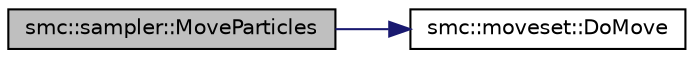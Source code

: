 digraph "smc::sampler::MoveParticles"
{
 // LATEX_PDF_SIZE
  edge [fontname="Helvetica",fontsize="10",labelfontname="Helvetica",labelfontsize="10"];
  node [fontname="Helvetica",fontsize="10",shape=record];
  rankdir="LR";
  Node1 [label="smc::sampler::MoveParticles",height=0.2,width=0.4,color="black", fillcolor="grey75", style="filled", fontcolor="black",tooltip="Move the particle set by proposing an applying an appropriate move to each particle."];
  Node1 -> Node2 [color="midnightblue",fontsize="10",style="solid",fontname="Helvetica"];
  Node2 [label="smc::moveset::DoMove",height=0.2,width=0.4,color="black", fillcolor="white", style="filled",URL="$classsmc_1_1moveset.html#a7e4ffb6133894e026814a2a6b906dd93",tooltip="Select an appropriate move at time lTime and apply it to pFrom."];
}
